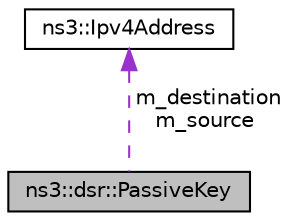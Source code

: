 digraph "ns3::dsr::PassiveKey"
{
 // LATEX_PDF_SIZE
  edge [fontname="Helvetica",fontsize="10",labelfontname="Helvetica",labelfontsize="10"];
  node [fontname="Helvetica",fontsize="10",shape=record];
  Node1 [label="ns3::dsr::PassiveKey",height=0.2,width=0.4,color="black", fillcolor="grey75", style="filled", fontcolor="black",tooltip="PassiveKey structure."];
  Node2 -> Node1 [dir="back",color="darkorchid3",fontsize="10",style="dashed",label=" m_destination\nm_source" ,fontname="Helvetica"];
  Node2 [label="ns3::Ipv4Address",height=0.2,width=0.4,color="black", fillcolor="white", style="filled",URL="$classns3_1_1_ipv4_address.html",tooltip="Ipv4 addresses are stored in host order in this class."];
}
